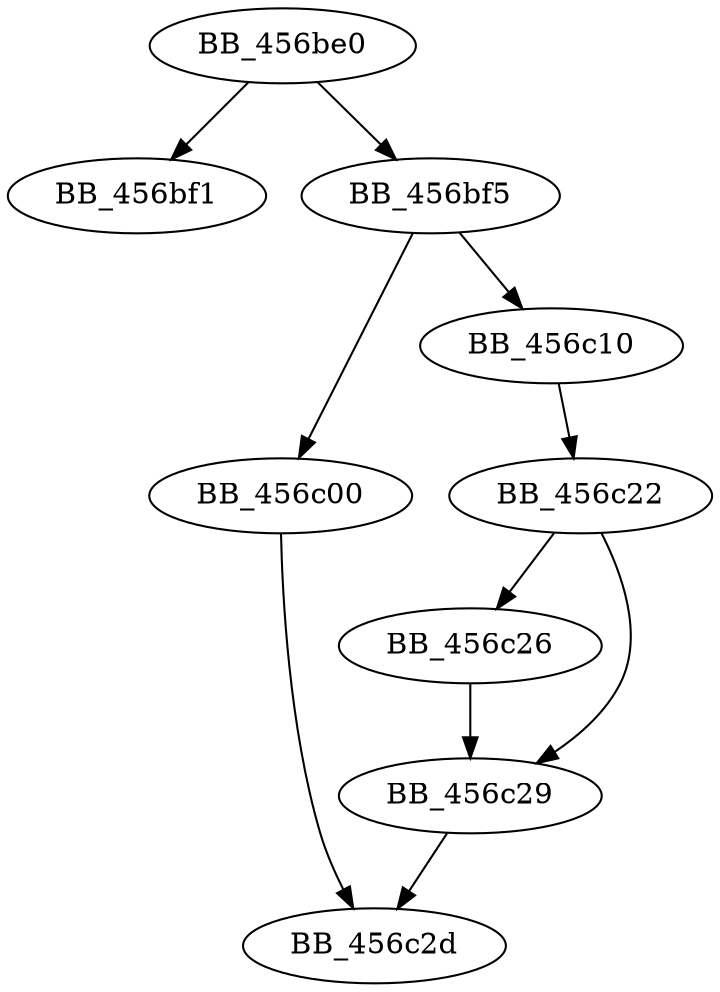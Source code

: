 DiGraph sub_456BE0{
BB_456be0->BB_456bf1
BB_456be0->BB_456bf5
BB_456bf5->BB_456c00
BB_456bf5->BB_456c10
BB_456c00->BB_456c2d
BB_456c10->BB_456c22
BB_456c22->BB_456c26
BB_456c22->BB_456c29
BB_456c26->BB_456c29
BB_456c29->BB_456c2d
}
